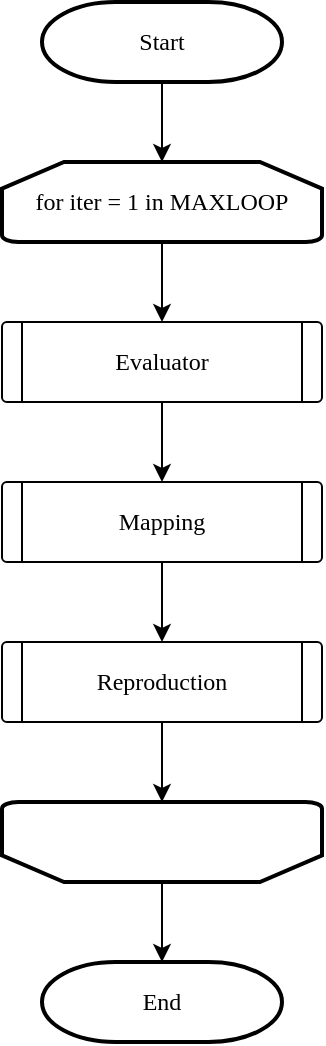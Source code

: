 <mxfile>
    <diagram id="3H6t_zqQJeO0y_MjUVNz" name="Main">
        <mxGraphModel dx="836" dy="459" grid="1" gridSize="10" guides="1" tooltips="1" connect="1" arrows="1" fold="1" page="1" pageScale="1" pageWidth="1169" pageHeight="827" math="0" shadow="0">
            <root>
                <mxCell id="0"/>
                <mxCell id="1" parent="0"/>
                <mxCell id="25" value="" style="edgeStyle=none;html=1;fontFamily=Zen Kaku Gothic New;fontSource=https%3A%2F%2Ffonts.googleapis.com%2Fcss%3Ffamily%3DZen%2BKaku%2BGothic%2BNew;" parent="1" source="2" target="4" edge="1">
                    <mxGeometry relative="1" as="geometry"/>
                </mxCell>
                <mxCell id="2" value="&lt;font data-font-src=&quot;https://fonts.googleapis.com/css?family=Zen+Kaku+Gothic+New&quot;&gt;Start&lt;/font&gt;" style="strokeWidth=2;html=1;shape=mxgraph.flowchart.terminator;whiteSpace=wrap;fontFamily=Zen Kaku Gothic New;fontSource=https%3A%2F%2Ffonts.googleapis.com%2Fcss%3Ffamily%3DZen%2BKaku%2BGothic%2BNew;" parent="1" vertex="1">
                    <mxGeometry x="540" y="40" width="120" height="40" as="geometry"/>
                </mxCell>
                <mxCell id="3" value="&lt;font data-font-src=&quot;https://fonts.googleapis.com/css?family=Zen+Kaku+Gothic+New&quot;&gt;End&lt;/font&gt;" style="strokeWidth=2;html=1;shape=mxgraph.flowchart.terminator;whiteSpace=wrap;fontFamily=Zen Kaku Gothic New;fontSource=https%3A%2F%2Ffonts.googleapis.com%2Fcss%3Ffamily%3DZen%2BKaku%2BGothic%2BNew;" parent="1" vertex="1">
                    <mxGeometry x="540" y="520" width="120" height="40" as="geometry"/>
                </mxCell>
                <mxCell id="20" value="" style="edgeStyle=none;html=1;fontFamily=Zen Kaku Gothic New;fontSource=https%3A%2F%2Ffonts.googleapis.com%2Fcss%3Ffamily%3DZen%2BKaku%2BGothic%2BNew;" parent="1" source="4" target="13" edge="1">
                    <mxGeometry relative="1" as="geometry"/>
                </mxCell>
                <mxCell id="4" value="for iter = 1 in MAXLOOP" style="strokeWidth=2;html=1;shape=mxgraph.flowchart.loop_limit;whiteSpace=wrap;fontFamily=Zen Kaku Gothic New;fontSource=https%3A%2F%2Ffonts.googleapis.com%2Fcss%3Ffamily%3DZen%2BKaku%2BGothic%2BNew;" parent="1" vertex="1">
                    <mxGeometry x="520" y="120" width="160" height="40" as="geometry"/>
                </mxCell>
                <mxCell id="24" value="" style="edgeStyle=none;html=1;fontFamily=Zen Kaku Gothic New;fontSource=https%3A%2F%2Ffonts.googleapis.com%2Fcss%3Ffamily%3DZen%2BKaku%2BGothic%2BNew;" parent="1" source="10" target="3" edge="1">
                    <mxGeometry relative="1" as="geometry"/>
                </mxCell>
                <mxCell id="10" value="" style="strokeWidth=2;html=1;shape=mxgraph.flowchart.loop_limit;whiteSpace=wrap;labelBackgroundColor=none;fillColor=none;rotation=-180;fontFamily=Zen Kaku Gothic New;fontSource=https%3A%2F%2Ffonts.googleapis.com%2Fcss%3Ffamily%3DZen%2BKaku%2BGothic%2BNew;" parent="1" vertex="1">
                    <mxGeometry x="520" y="440" width="160" height="40" as="geometry"/>
                </mxCell>
                <mxCell id="11" value="" style="group;fontFamily=Zen Kaku Gothic New;fontSource=https%3A%2F%2Ffonts.googleapis.com%2Fcss%3Ffamily%3DZen%2BKaku%2BGothic%2BNew;" parent="1" vertex="1" connectable="0">
                    <mxGeometry x="520" y="200" width="160" height="40" as="geometry"/>
                </mxCell>
                <mxCell id="12" value="" style="verticalLabelPosition=bottom;verticalAlign=top;html=1;shape=process;whiteSpace=wrap;rounded=1;size=0.062;arcSize=6;fontFamily=Zen Kaku Gothic New;fontSource=https%3A%2F%2Ffonts.googleapis.com%2Fcss%3Ffamily%3DZen%2BKaku%2BGothic%2BNew;" parent="11" vertex="1">
                    <mxGeometry width="160" height="40" as="geometry"/>
                </mxCell>
                <mxCell id="13" value="Evaluator" style="whiteSpace=wrap;html=1;fillColor=none;strokeColor=none;fontFamily=Zen Kaku Gothic New;fontSource=https%3A%2F%2Ffonts.googleapis.com%2Fcss%3Ffamily%3DZen%2BKaku%2BGothic%2BNew;" parent="11" vertex="1">
                    <mxGeometry x="10" width="140" height="40" as="geometry"/>
                </mxCell>
                <mxCell id="14" value="" style="group;fontFamily=Zen Kaku Gothic New;fontSource=https%3A%2F%2Ffonts.googleapis.com%2Fcss%3Ffamily%3DZen%2BKaku%2BGothic%2BNew;" parent="1" vertex="1" connectable="0">
                    <mxGeometry x="520" y="280" width="160" height="40" as="geometry"/>
                </mxCell>
                <mxCell id="15" value="" style="verticalLabelPosition=bottom;verticalAlign=top;html=1;shape=process;whiteSpace=wrap;rounded=1;size=0.062;arcSize=6;fontFamily=Zen Kaku Gothic New;fontSource=https%3A%2F%2Ffonts.googleapis.com%2Fcss%3Ffamily%3DZen%2BKaku%2BGothic%2BNew;" parent="14" vertex="1">
                    <mxGeometry width="160" height="40" as="geometry"/>
                </mxCell>
                <mxCell id="16" value="Mapping" style="whiteSpace=wrap;html=1;fillColor=none;strokeColor=none;fontFamily=Zen Kaku Gothic New;fontSource=https%3A%2F%2Ffonts.googleapis.com%2Fcss%3Ffamily%3DZen%2BKaku%2BGothic%2BNew;" parent="14" vertex="1">
                    <mxGeometry x="10" width="140" height="40" as="geometry"/>
                </mxCell>
                <mxCell id="17" value="" style="group;fontFamily=Zen Kaku Gothic New;fontSource=https%3A%2F%2Ffonts.googleapis.com%2Fcss%3Ffamily%3DZen%2BKaku%2BGothic%2BNew;" parent="1" vertex="1" connectable="0">
                    <mxGeometry x="520" y="360" width="160" height="40" as="geometry"/>
                </mxCell>
                <mxCell id="18" value="" style="verticalLabelPosition=bottom;verticalAlign=top;html=1;shape=process;whiteSpace=wrap;rounded=1;size=0.062;arcSize=6;fontFamily=Zen Kaku Gothic New;fontSource=https%3A%2F%2Ffonts.googleapis.com%2Fcss%3Ffamily%3DZen%2BKaku%2BGothic%2BNew;" parent="17" vertex="1">
                    <mxGeometry width="160" height="40" as="geometry"/>
                </mxCell>
                <mxCell id="19" value="Reproduction" style="whiteSpace=wrap;html=1;fillColor=none;strokeColor=none;fontFamily=Zen Kaku Gothic New;fontSource=https%3A%2F%2Ffonts.googleapis.com%2Fcss%3Ffamily%3DZen%2BKaku%2BGothic%2BNew;" parent="17" vertex="1">
                    <mxGeometry x="10" width="140" height="40" as="geometry"/>
                </mxCell>
                <mxCell id="21" value="" style="edgeStyle=none;html=1;fontFamily=Zen Kaku Gothic New;fontSource=https%3A%2F%2Ffonts.googleapis.com%2Fcss%3Ffamily%3DZen%2BKaku%2BGothic%2BNew;" parent="1" source="13" target="16" edge="1">
                    <mxGeometry relative="1" as="geometry"/>
                </mxCell>
                <mxCell id="22" value="" style="edgeStyle=none;html=1;fontFamily=Zen Kaku Gothic New;fontSource=https%3A%2F%2Ffonts.googleapis.com%2Fcss%3Ffamily%3DZen%2BKaku%2BGothic%2BNew;" parent="1" source="16" target="19" edge="1">
                    <mxGeometry relative="1" as="geometry"/>
                </mxCell>
                <mxCell id="23" value="" style="edgeStyle=none;html=1;fontFamily=Zen Kaku Gothic New;fontSource=https%3A%2F%2Ffonts.googleapis.com%2Fcss%3Ffamily%3DZen%2BKaku%2BGothic%2BNew;" parent="1" source="19" target="10" edge="1">
                    <mxGeometry relative="1" as="geometry"/>
                </mxCell>
            </root>
        </mxGraphModel>
    </diagram>
    <diagram id="kVgUYw7ZK5WanfkW_EeC" name="Evaluator">
        <mxGraphModel dx="836" dy="459" grid="1" gridSize="10" guides="1" tooltips="1" connect="1" arrows="1" fold="1" page="1" pageScale="1" pageWidth="1169" pageHeight="827" math="0" shadow="0">
            <root>
                <mxCell id="0"/>
                <mxCell id="1" parent="0"/>
                <mxCell id="9Vmvuzqgc9I03_TRnTgV-1" value="" style="edgeStyle=none;html=1;fontFamily=Zen Kaku Gothic New;fontSource=https%3A%2F%2Ffonts.googleapis.com%2Fcss%3Ffamily%3DZen%2BKaku%2BGothic%2BNew;" parent="1" source="9Vmvuzqgc9I03_TRnTgV-2" target="9Vmvuzqgc9I03_TRnTgV-5" edge="1">
                    <mxGeometry relative="1" as="geometry"/>
                </mxCell>
                <mxCell id="9Vmvuzqgc9I03_TRnTgV-2" value="&lt;font data-font-src=&quot;https://fonts.googleapis.com/css?family=Zen+Kaku+Gothic+New&quot;&gt;Start&lt;/font&gt;" style="strokeWidth=2;html=1;shape=mxgraph.flowchart.terminator;whiteSpace=wrap;fontFamily=Zen Kaku Gothic New;fontSource=https%3A%2F%2Ffonts.googleapis.com%2Fcss%3Ffamily%3DZen%2BKaku%2BGothic%2BNew;" parent="1" vertex="1">
                    <mxGeometry x="540" y="40" width="120" height="40" as="geometry"/>
                </mxCell>
                <mxCell id="9Vmvuzqgc9I03_TRnTgV-3" value="&lt;font data-font-src=&quot;https://fonts.googleapis.com/css?family=Zen+Kaku+Gothic+New&quot;&gt;End&lt;/font&gt;" style="strokeWidth=2;html=1;shape=mxgraph.flowchart.terminator;whiteSpace=wrap;fontFamily=Zen Kaku Gothic New;fontSource=https%3A%2F%2Ffonts.googleapis.com%2Fcss%3Ffamily%3DZen%2BKaku%2BGothic%2BNew;" parent="1" vertex="1">
                    <mxGeometry x="540" y="560" width="120" height="40" as="geometry"/>
                </mxCell>
                <mxCell id="9Vmvuzqgc9I03_TRnTgV-22" value="" style="edgeStyle=none;html=1;fontFamily=Zen Kaku Gothic New;fontSource=https%3A%2F%2Ffonts.googleapis.com%2Fcss%3Ffamily%3DZen%2BKaku%2BGothic%2BNew;" parent="1" source="9Vmvuzqgc9I03_TRnTgV-5" target="9Vmvuzqgc9I03_TRnTgV-20" edge="1">
                    <mxGeometry relative="1" as="geometry"/>
                </mxCell>
                <mxCell id="9Vmvuzqgc9I03_TRnTgV-5" value="for ind = 1 in&amp;nbsp;&lt;span style=&quot;background-color: rgb(255, 255, 255); color: rgb(36, 41, 46);&quot;&gt;individuals&lt;/span&gt;" style="strokeWidth=2;html=1;shape=mxgraph.flowchart.loop_limit;whiteSpace=wrap;fontFamily=Zen Kaku Gothic New;fontSource=https%3A%2F%2Ffonts.googleapis.com%2Fcss%3Ffamily%3DZen%2BKaku%2BGothic%2BNew;" parent="1" vertex="1">
                    <mxGeometry x="520" y="120" width="160" height="40" as="geometry"/>
                </mxCell>
                <mxCell id="9Vmvuzqgc9I03_TRnTgV-6" value="" style="edgeStyle=none;html=1;fontFamily=Zen Kaku Gothic New;fontSource=https%3A%2F%2Ffonts.googleapis.com%2Fcss%3Ffamily%3DZen%2BKaku%2BGothic%2BNew;" parent="1" source="9Vmvuzqgc9I03_TRnTgV-7" target="9Vmvuzqgc9I03_TRnTgV-3" edge="1">
                    <mxGeometry relative="1" as="geometry"/>
                </mxCell>
                <mxCell id="9Vmvuzqgc9I03_TRnTgV-7" value="" style="strokeWidth=2;html=1;shape=mxgraph.flowchart.loop_limit;whiteSpace=wrap;labelBackgroundColor=none;fillColor=none;rotation=-180;fontFamily=Zen Kaku Gothic New;fontSource=https%3A%2F%2Ffonts.googleapis.com%2Fcss%3Ffamily%3DZen%2BKaku%2BGothic%2BNew;" parent="1" vertex="1">
                    <mxGeometry x="520" y="480" width="160" height="40" as="geometry"/>
                </mxCell>
                <mxCell id="-KELcxQXZb8MjOlXj9uu-3" value="" style="edgeStyle=none;html=1;fontFamily=Zen Kaku Gothic New;fontSource=https%3A%2F%2Ffonts.googleapis.com%2Fcss%3Ffamily%3DZen%2BKaku%2BGothic%2BNew;fontColor=#000000;" parent="1" source="9Vmvuzqgc9I03_TRnTgV-20" target="9Vmvuzqgc9I03_TRnTgV-25" edge="1">
                    <mxGeometry relative="1" as="geometry"/>
                </mxCell>
                <mxCell id="9Vmvuzqgc9I03_TRnTgV-20" value="f = fitness(ind.gene)" style="rounded=1;whiteSpace=wrap;html=1;absoluteArcSize=1;arcSize=14;strokeWidth=2;labelBackgroundColor=none;fillColor=none;fontFamily=Zen Kaku Gothic New;fontSource=https%3A%2F%2Ffonts.googleapis.com%2Fcss%3Ffamily%3DZen%2BKaku%2BGothic%2BNew;" parent="1" vertex="1">
                    <mxGeometry x="520" y="200" width="160" height="40" as="geometry"/>
                </mxCell>
                <mxCell id="-KELcxQXZb8MjOlXj9uu-6" style="edgeStyle=none;html=1;entryX=0.5;entryY=1;entryDx=0;entryDy=0;entryPerimeter=0;fontFamily=Zen Kaku Gothic New;fontSource=https%3A%2F%2Ffonts.googleapis.com%2Fcss%3Ffamily%3DZen%2BKaku%2BGothic%2BNew;fontColor=#000000;" parent="1" source="9Vmvuzqgc9I03_TRnTgV-21" target="9Vmvuzqgc9I03_TRnTgV-7" edge="1">
                    <mxGeometry relative="1" as="geometry"/>
                </mxCell>
                <mxCell id="-KELcxQXZb8MjOlXj9uu-9" style="edgeStyle=orthogonalEdgeStyle;rounded=0;html=1;entryX=0.5;entryY=0;entryDx=0;entryDy=0;fontFamily=Zen Kaku Gothic New;fontSource=https%3A%2F%2Ffonts.googleapis.com%2Fcss%3Ffamily%3DZen%2BKaku%2BGothic%2BNew;fontColor=#000000;" parent="1" source="9Vmvuzqgc9I03_TRnTgV-21" target="9Vmvuzqgc9I03_TRnTgV-24" edge="1">
                    <mxGeometry relative="1" as="geometry"/>
                </mxCell>
                <mxCell id="9Vmvuzqgc9I03_TRnTgV-21" value="f &amp;gt;= best.f" style="strokeWidth=2;html=1;shape=mxgraph.flowchart.decision;whiteSpace=wrap;labelBackgroundColor=none;fillColor=none;fontFamily=Zen Kaku Gothic New;fontSource=https%3A%2F%2Ffonts.googleapis.com%2Fcss%3Ffamily%3DZen%2BKaku%2BGothic%2BNew;" parent="1" vertex="1">
                    <mxGeometry x="520" y="360" width="160" height="40" as="geometry"/>
                </mxCell>
                <mxCell id="-KELcxQXZb8MjOlXj9uu-8" style="edgeStyle=orthogonalEdgeStyle;html=1;fontFamily=Zen Kaku Gothic New;fontSource=https%3A%2F%2Ffonts.googleapis.com%2Fcss%3Ffamily%3DZen%2BKaku%2BGothic%2BNew;fontColor=#000000;rounded=0;" parent="1" source="9Vmvuzqgc9I03_TRnTgV-24" edge="1">
                    <mxGeometry relative="1" as="geometry">
                        <mxPoint x="600" y="460" as="targetPoint"/>
                        <Array as="points">
                            <mxPoint x="780" y="460"/>
                        </Array>
                    </mxGeometry>
                </mxCell>
                <mxCell id="9Vmvuzqgc9I03_TRnTgV-24" value="best = Individual(ind.gene, f, b)" style="rounded=1;whiteSpace=wrap;html=1;absoluteArcSize=1;arcSize=14;strokeWidth=2;labelBackgroundColor=none;fillColor=none;fontFamily=Zen Kaku Gothic New;fontSource=https%3A%2F%2Ffonts.googleapis.com%2Fcss%3Ffamily%3DZen%2BKaku%2BGothic%2BNew;" parent="1" vertex="1">
                    <mxGeometry x="690" y="400" width="180" height="40" as="geometry"/>
                </mxCell>
                <mxCell id="-KELcxQXZb8MjOlXj9uu-5" style="edgeStyle=none;html=1;entryX=0.5;entryY=0;entryDx=0;entryDy=0;entryPerimeter=0;fontFamily=Zen Kaku Gothic New;fontSource=https%3A%2F%2Ffonts.googleapis.com%2Fcss%3Ffamily%3DZen%2BKaku%2BGothic%2BNew;fontColor=#000000;" parent="1" source="9Vmvuzqgc9I03_TRnTgV-25" target="9Vmvuzqgc9I03_TRnTgV-21" edge="1">
                    <mxGeometry relative="1" as="geometry"/>
                </mxCell>
                <mxCell id="9Vmvuzqgc9I03_TRnTgV-25" value="&lt;font data-font-src=&quot;https://fonts.googleapis.com/css?family=Zen+Kaku+Gothic+New&quot;&gt;b = devide_gene(ind.gene)&lt;span style=&quot;font-size: 0px; text-align: start;&quot;&gt;%3CmxGraphModel%3E%3Croot%3E%3CmxCell%20id%3D%220%22%2F%3E%3CmxCell%20id%3D%221%22%20parent%3D%220%22%2F%3E%3CmxCell%20id%3D%222%22%20value%3D%22%22%20style%3D%22rounded%3D1%3BwhiteSpace%3Dwrap%3Bhtml%3D1%3BabsoluteArcSize%3D1%3BarcSize%3D14%3BstrokeWidth%3D2%3BlabelBackgroundColor%3Dnone%3BfillColor%3Dnone%3B%22%20vertex%3D%221%22%20parent%3D%221%22%3E%3CmxGeometry%20x%3D%22740%22%20y%3D%22130%22%20width%3D%22160%22%20height%3D%2240%22%20as%3D%22geometry%22%2F%3E%3C%2FmxCell%3E%3C%2Froot%3E%3C%2FmxGraphModel%3E&lt;/span&gt;&lt;/font&gt;" style="rounded=1;whiteSpace=wrap;html=1;absoluteArcSize=1;arcSize=14;strokeWidth=2;labelBackgroundColor=none;fillColor=none;fontFamily=Zen Kaku Gothic New;fontSource=https%3A%2F%2Ffonts.googleapis.com%2Fcss%3Ffamily%3DZen%2BKaku%2BGothic%2BNew;" parent="1" vertex="1">
                    <mxGeometry x="520" y="280" width="160" height="40" as="geometry"/>
                </mxCell>
                <mxCell id="-KELcxQXZb8MjOlXj9uu-1" value="Yes" style="text;html=1;align=center;verticalAlign=middle;resizable=0;points=[];autosize=1;strokeColor=none;fillColor=none;fontFamily=Zen Kaku Gothic New;fontColor=#000000;" parent="1" vertex="1">
                    <mxGeometry x="680" y="350" width="40" height="30" as="geometry"/>
                </mxCell>
                <mxCell id="-KELcxQXZb8MjOlXj9uu-2" value="No" style="text;html=1;align=center;verticalAlign=middle;resizable=0;points=[];autosize=1;strokeColor=none;fillColor=none;fontFamily=Zen Kaku Gothic New;fontColor=#000000;" parent="1" vertex="1">
                    <mxGeometry x="560" y="400" width="40" height="30" as="geometry"/>
                </mxCell>
            </root>
        </mxGraphModel>
    </diagram>
    <diagram name="Mapping" id="Wd1733HXsDt6eS65a2bz">
        <mxGraphModel dx="836" dy="459" grid="1" gridSize="10" guides="1" tooltips="1" connect="1" arrows="1" fold="1" page="1" pageScale="1" pageWidth="1169" pageHeight="827" math="0" shadow="0">
            <root>
                <mxCell id="7azkS1v8AoFybJJ_wihT-0"/>
                <mxCell id="7azkS1v8AoFybJJ_wihT-1" parent="7azkS1v8AoFybJJ_wihT-0"/>
                <mxCell id="7azkS1v8AoFybJJ_wihT-2" value="" style="edgeStyle=none;html=1;fontFamily=Zen Kaku Gothic New;fontSource=https%3A%2F%2Ffonts.googleapis.com%2Fcss%3Ffamily%3DZen%2BKaku%2BGothic%2BNew;" edge="1" parent="7azkS1v8AoFybJJ_wihT-1" source="7azkS1v8AoFybJJ_wihT-3" target="7azkS1v8AoFybJJ_wihT-6">
                    <mxGeometry relative="1" as="geometry"/>
                </mxCell>
                <mxCell id="7azkS1v8AoFybJJ_wihT-3" value="&lt;font data-font-src=&quot;https://fonts.googleapis.com/css?family=Zen+Kaku+Gothic+New&quot;&gt;Start&lt;/font&gt;" style="strokeWidth=2;html=1;shape=mxgraph.flowchart.terminator;whiteSpace=wrap;fontFamily=Zen Kaku Gothic New;fontSource=https%3A%2F%2Ffonts.googleapis.com%2Fcss%3Ffamily%3DZen%2BKaku%2BGothic%2BNew;" vertex="1" parent="7azkS1v8AoFybJJ_wihT-1">
                    <mxGeometry x="540" y="40" width="120" height="40" as="geometry"/>
                </mxCell>
                <mxCell id="7azkS1v8AoFybJJ_wihT-4" value="&lt;font data-font-src=&quot;https://fonts.googleapis.com/css?family=Zen+Kaku+Gothic+New&quot;&gt;End&lt;/font&gt;" style="strokeWidth=2;html=1;shape=mxgraph.flowchart.terminator;whiteSpace=wrap;fontFamily=Zen Kaku Gothic New;fontSource=https%3A%2F%2Ffonts.googleapis.com%2Fcss%3Ffamily%3DZen%2BKaku%2BGothic%2BNew;" vertex="1" parent="7azkS1v8AoFybJJ_wihT-1">
                    <mxGeometry x="540" y="560" width="120" height="40" as="geometry"/>
                </mxCell>
                <mxCell id="7azkS1v8AoFybJJ_wihT-5" value="" style="edgeStyle=none;html=1;fontFamily=Zen Kaku Gothic New;fontSource=https%3A%2F%2Ffonts.googleapis.com%2Fcss%3Ffamily%3DZen%2BKaku%2BGothic%2BNew;" edge="1" parent="7azkS1v8AoFybJJ_wihT-1" source="7azkS1v8AoFybJJ_wihT-6" target="7azkS1v8AoFybJJ_wihT-10">
                    <mxGeometry relative="1" as="geometry"/>
                </mxCell>
                <mxCell id="7azkS1v8AoFybJJ_wihT-6" value="for ind = 1 in&amp;nbsp;&lt;span style=&quot;background-color: rgb(255, 255, 255); color: rgb(36, 41, 46);&quot;&gt;individuals&lt;/span&gt;" style="strokeWidth=2;html=1;shape=mxgraph.flowchart.loop_limit;whiteSpace=wrap;fontFamily=Zen Kaku Gothic New;fontSource=https%3A%2F%2Ffonts.googleapis.com%2Fcss%3Ffamily%3DZen%2BKaku%2BGothic%2BNew;" vertex="1" parent="7azkS1v8AoFybJJ_wihT-1">
                    <mxGeometry x="520" y="120" width="160" height="40" as="geometry"/>
                </mxCell>
                <mxCell id="7azkS1v8AoFybJJ_wihT-7" value="" style="edgeStyle=none;html=1;fontFamily=Zen Kaku Gothic New;fontSource=https%3A%2F%2Ffonts.googleapis.com%2Fcss%3Ffamily%3DZen%2BKaku%2BGothic%2BNew;" edge="1" parent="7azkS1v8AoFybJJ_wihT-1" source="7azkS1v8AoFybJJ_wihT-8" target="7azkS1v8AoFybJJ_wihT-4">
                    <mxGeometry relative="1" as="geometry"/>
                </mxCell>
                <mxCell id="7azkS1v8AoFybJJ_wihT-8" value="" style="strokeWidth=2;html=1;shape=mxgraph.flowchart.loop_limit;whiteSpace=wrap;labelBackgroundColor=none;fillColor=none;rotation=-180;fontFamily=Zen Kaku Gothic New;fontSource=https%3A%2F%2Ffonts.googleapis.com%2Fcss%3Ffamily%3DZen%2BKaku%2BGothic%2BNew;" vertex="1" parent="7azkS1v8AoFybJJ_wihT-1">
                    <mxGeometry x="520" y="480" width="160" height="40" as="geometry"/>
                </mxCell>
                <mxCell id="7azkS1v8AoFybJJ_wihT-9" value="" style="edgeStyle=none;html=1;fontFamily=Zen Kaku Gothic New;fontSource=https%3A%2F%2Ffonts.googleapis.com%2Fcss%3Ffamily%3DZen%2BKaku%2BGothic%2BNew;fontColor=#000000;" edge="1" parent="7azkS1v8AoFybJJ_wihT-1" source="7azkS1v8AoFybJJ_wihT-10" target="7azkS1v8AoFybJJ_wihT-17">
                    <mxGeometry relative="1" as="geometry"/>
                </mxCell>
                <mxCell id="7azkS1v8AoFybJJ_wihT-10" value="f = fitness(ind.gene)" style="rounded=1;whiteSpace=wrap;html=1;absoluteArcSize=1;arcSize=14;strokeWidth=2;labelBackgroundColor=none;fillColor=none;fontFamily=Zen Kaku Gothic New;fontSource=https%3A%2F%2Ffonts.googleapis.com%2Fcss%3Ffamily%3DZen%2BKaku%2BGothic%2BNew;" vertex="1" parent="7azkS1v8AoFybJJ_wihT-1">
                    <mxGeometry x="520" y="200" width="160" height="40" as="geometry"/>
                </mxCell>
                <mxCell id="7azkS1v8AoFybJJ_wihT-11" style="edgeStyle=none;html=1;entryX=0.5;entryY=1;entryDx=0;entryDy=0;entryPerimeter=0;fontFamily=Zen Kaku Gothic New;fontSource=https%3A%2F%2Ffonts.googleapis.com%2Fcss%3Ffamily%3DZen%2BKaku%2BGothic%2BNew;fontColor=#000000;" edge="1" parent="7azkS1v8AoFybJJ_wihT-1" source="7azkS1v8AoFybJJ_wihT-13" target="7azkS1v8AoFybJJ_wihT-8">
                    <mxGeometry relative="1" as="geometry"/>
                </mxCell>
                <mxCell id="7azkS1v8AoFybJJ_wihT-12" style="edgeStyle=orthogonalEdgeStyle;rounded=0;html=1;entryX=0.5;entryY=0;entryDx=0;entryDy=0;fontFamily=Zen Kaku Gothic New;fontSource=https%3A%2F%2Ffonts.googleapis.com%2Fcss%3Ffamily%3DZen%2BKaku%2BGothic%2BNew;fontColor=#000000;" edge="1" parent="7azkS1v8AoFybJJ_wihT-1" source="7azkS1v8AoFybJJ_wihT-13" target="7azkS1v8AoFybJJ_wihT-15">
                    <mxGeometry relative="1" as="geometry"/>
                </mxCell>
                <mxCell id="7azkS1v8AoFybJJ_wihT-13" value="f &amp;gt;= best.f" style="strokeWidth=2;html=1;shape=mxgraph.flowchart.decision;whiteSpace=wrap;labelBackgroundColor=none;fillColor=none;fontFamily=Zen Kaku Gothic New;fontSource=https%3A%2F%2Ffonts.googleapis.com%2Fcss%3Ffamily%3DZen%2BKaku%2BGothic%2BNew;" vertex="1" parent="7azkS1v8AoFybJJ_wihT-1">
                    <mxGeometry x="520" y="360" width="160" height="40" as="geometry"/>
                </mxCell>
                <mxCell id="7azkS1v8AoFybJJ_wihT-14" style="edgeStyle=orthogonalEdgeStyle;html=1;fontFamily=Zen Kaku Gothic New;fontSource=https%3A%2F%2Ffonts.googleapis.com%2Fcss%3Ffamily%3DZen%2BKaku%2BGothic%2BNew;fontColor=#000000;rounded=0;" edge="1" parent="7azkS1v8AoFybJJ_wihT-1" source="7azkS1v8AoFybJJ_wihT-15">
                    <mxGeometry relative="1" as="geometry">
                        <mxPoint x="600" y="460" as="targetPoint"/>
                        <Array as="points">
                            <mxPoint x="780" y="460"/>
                        </Array>
                    </mxGeometry>
                </mxCell>
                <mxCell id="7azkS1v8AoFybJJ_wihT-15" value="best = Individual(ind.gene, f, b)" style="rounded=1;whiteSpace=wrap;html=1;absoluteArcSize=1;arcSize=14;strokeWidth=2;labelBackgroundColor=none;fillColor=none;fontFamily=Zen Kaku Gothic New;fontSource=https%3A%2F%2Ffonts.googleapis.com%2Fcss%3Ffamily%3DZen%2BKaku%2BGothic%2BNew;" vertex="1" parent="7azkS1v8AoFybJJ_wihT-1">
                    <mxGeometry x="690" y="400" width="180" height="40" as="geometry"/>
                </mxCell>
                <mxCell id="7azkS1v8AoFybJJ_wihT-16" style="edgeStyle=none;html=1;entryX=0.5;entryY=0;entryDx=0;entryDy=0;entryPerimeter=0;fontFamily=Zen Kaku Gothic New;fontSource=https%3A%2F%2Ffonts.googleapis.com%2Fcss%3Ffamily%3DZen%2BKaku%2BGothic%2BNew;fontColor=#000000;" edge="1" parent="7azkS1v8AoFybJJ_wihT-1" source="7azkS1v8AoFybJJ_wihT-17" target="7azkS1v8AoFybJJ_wihT-13">
                    <mxGeometry relative="1" as="geometry"/>
                </mxCell>
                <mxCell id="7azkS1v8AoFybJJ_wihT-17" value="&lt;font data-font-src=&quot;https://fonts.googleapis.com/css?family=Zen+Kaku+Gothic+New&quot;&gt;b = devide_gene(ind.gene)&lt;span style=&quot;font-size: 0px; text-align: start;&quot;&gt;%3CmxGraphModel%3E%3Croot%3E%3CmxCell%20id%3D%220%22%2F%3E%3CmxCell%20id%3D%221%22%20parent%3D%220%22%2F%3E%3CmxCell%20id%3D%222%22%20value%3D%22%22%20style%3D%22rounded%3D1%3BwhiteSpace%3Dwrap%3Bhtml%3D1%3BabsoluteArcSize%3D1%3BarcSize%3D14%3BstrokeWidth%3D2%3BlabelBackgroundColor%3Dnone%3BfillColor%3Dnone%3B%22%20vertex%3D%221%22%20parent%3D%221%22%3E%3CmxGeometry%20x%3D%22740%22%20y%3D%22130%22%20width%3D%22160%22%20height%3D%2240%22%20as%3D%22geometry%22%2F%3E%3C%2FmxCell%3E%3C%2Froot%3E%3C%2FmxGraphModel%3E&lt;/span&gt;&lt;/font&gt;" style="rounded=1;whiteSpace=wrap;html=1;absoluteArcSize=1;arcSize=14;strokeWidth=2;labelBackgroundColor=none;fillColor=none;fontFamily=Zen Kaku Gothic New;fontSource=https%3A%2F%2Ffonts.googleapis.com%2Fcss%3Ffamily%3DZen%2BKaku%2BGothic%2BNew;" vertex="1" parent="7azkS1v8AoFybJJ_wihT-1">
                    <mxGeometry x="520" y="280" width="160" height="40" as="geometry"/>
                </mxCell>
                <mxCell id="7azkS1v8AoFybJJ_wihT-18" value="Yes" style="text;html=1;align=center;verticalAlign=middle;resizable=0;points=[];autosize=1;strokeColor=none;fillColor=none;fontFamily=Zen Kaku Gothic New;fontColor=#000000;" vertex="1" parent="7azkS1v8AoFybJJ_wihT-1">
                    <mxGeometry x="680" y="350" width="40" height="30" as="geometry"/>
                </mxCell>
                <mxCell id="7azkS1v8AoFybJJ_wihT-19" value="No" style="text;html=1;align=center;verticalAlign=middle;resizable=0;points=[];autosize=1;strokeColor=none;fillColor=none;fontFamily=Zen Kaku Gothic New;fontColor=#000000;" vertex="1" parent="7azkS1v8AoFybJJ_wihT-1">
                    <mxGeometry x="560" y="400" width="40" height="30" as="geometry"/>
                </mxCell>
            </root>
        </mxGraphModel>
    </diagram>
    <diagram name="Reproduction" id="GcJGqoLI7mNgrANhXPN_">
        <mxGraphModel dx="836" dy="459" grid="1" gridSize="10" guides="1" tooltips="1" connect="1" arrows="1" fold="1" page="1" pageScale="1" pageWidth="1169" pageHeight="827" math="0" shadow="0">
            <root>
                <mxCell id="rNVf8aLhyeeBbb1ehWWs-0"/>
                <mxCell id="rNVf8aLhyeeBbb1ehWWs-1" parent="rNVf8aLhyeeBbb1ehWWs-0"/>
                <mxCell id="rNVf8aLhyeeBbb1ehWWs-2" value="" style="edgeStyle=none;html=1;fontFamily=Zen Kaku Gothic New;fontSource=https%3A%2F%2Ffonts.googleapis.com%2Fcss%3Ffamily%3DZen%2BKaku%2BGothic%2BNew;" edge="1" parent="rNVf8aLhyeeBbb1ehWWs-1" source="rNVf8aLhyeeBbb1ehWWs-3" target="rNVf8aLhyeeBbb1ehWWs-6">
                    <mxGeometry relative="1" as="geometry"/>
                </mxCell>
                <mxCell id="rNVf8aLhyeeBbb1ehWWs-3" value="&lt;font data-font-src=&quot;https://fonts.googleapis.com/css?family=Zen+Kaku+Gothic+New&quot;&gt;Start&lt;/font&gt;" style="strokeWidth=2;html=1;shape=mxgraph.flowchart.terminator;whiteSpace=wrap;fontFamily=Zen Kaku Gothic New;fontSource=https%3A%2F%2Ffonts.googleapis.com%2Fcss%3Ffamily%3DZen%2BKaku%2BGothic%2BNew;" vertex="1" parent="rNVf8aLhyeeBbb1ehWWs-1">
                    <mxGeometry x="540" y="40" width="120" height="40" as="geometry"/>
                </mxCell>
                <mxCell id="rNVf8aLhyeeBbb1ehWWs-4" value="&lt;font data-font-src=&quot;https://fonts.googleapis.com/css?family=Zen+Kaku+Gothic+New&quot;&gt;End&lt;/font&gt;" style="strokeWidth=2;html=1;shape=mxgraph.flowchart.terminator;whiteSpace=wrap;fontFamily=Zen Kaku Gothic New;fontSource=https%3A%2F%2Ffonts.googleapis.com%2Fcss%3Ffamily%3DZen%2BKaku%2BGothic%2BNew;" vertex="1" parent="rNVf8aLhyeeBbb1ehWWs-1">
                    <mxGeometry x="540" y="560" width="120" height="40" as="geometry"/>
                </mxCell>
                <mxCell id="rNVf8aLhyeeBbb1ehWWs-5" value="" style="edgeStyle=none;html=1;fontFamily=Zen Kaku Gothic New;fontSource=https%3A%2F%2Ffonts.googleapis.com%2Fcss%3Ffamily%3DZen%2BKaku%2BGothic%2BNew;" edge="1" parent="rNVf8aLhyeeBbb1ehWWs-1" source="rNVf8aLhyeeBbb1ehWWs-6" target="rNVf8aLhyeeBbb1ehWWs-10">
                    <mxGeometry relative="1" as="geometry"/>
                </mxCell>
                <mxCell id="rNVf8aLhyeeBbb1ehWWs-6" value="for ind = 1 in&amp;nbsp;&lt;span style=&quot;background-color: rgb(255, 255, 255); color: rgb(36, 41, 46);&quot;&gt;individuals&lt;/span&gt;" style="strokeWidth=2;html=1;shape=mxgraph.flowchart.loop_limit;whiteSpace=wrap;fontFamily=Zen Kaku Gothic New;fontSource=https%3A%2F%2Ffonts.googleapis.com%2Fcss%3Ffamily%3DZen%2BKaku%2BGothic%2BNew;" vertex="1" parent="rNVf8aLhyeeBbb1ehWWs-1">
                    <mxGeometry x="520" y="120" width="160" height="40" as="geometry"/>
                </mxCell>
                <mxCell id="rNVf8aLhyeeBbb1ehWWs-7" value="" style="edgeStyle=none;html=1;fontFamily=Zen Kaku Gothic New;fontSource=https%3A%2F%2Ffonts.googleapis.com%2Fcss%3Ffamily%3DZen%2BKaku%2BGothic%2BNew;" edge="1" parent="rNVf8aLhyeeBbb1ehWWs-1" source="rNVf8aLhyeeBbb1ehWWs-8" target="rNVf8aLhyeeBbb1ehWWs-4">
                    <mxGeometry relative="1" as="geometry"/>
                </mxCell>
                <mxCell id="rNVf8aLhyeeBbb1ehWWs-8" value="" style="strokeWidth=2;html=1;shape=mxgraph.flowchart.loop_limit;whiteSpace=wrap;labelBackgroundColor=none;fillColor=none;rotation=-180;fontFamily=Zen Kaku Gothic New;fontSource=https%3A%2F%2Ffonts.googleapis.com%2Fcss%3Ffamily%3DZen%2BKaku%2BGothic%2BNew;" vertex="1" parent="rNVf8aLhyeeBbb1ehWWs-1">
                    <mxGeometry x="520" y="480" width="160" height="40" as="geometry"/>
                </mxCell>
                <mxCell id="rNVf8aLhyeeBbb1ehWWs-9" value="" style="edgeStyle=none;html=1;fontFamily=Zen Kaku Gothic New;fontSource=https%3A%2F%2Ffonts.googleapis.com%2Fcss%3Ffamily%3DZen%2BKaku%2BGothic%2BNew;fontColor=#000000;" edge="1" parent="rNVf8aLhyeeBbb1ehWWs-1" source="rNVf8aLhyeeBbb1ehWWs-10" target="rNVf8aLhyeeBbb1ehWWs-17">
                    <mxGeometry relative="1" as="geometry"/>
                </mxCell>
                <mxCell id="rNVf8aLhyeeBbb1ehWWs-10" value="f = fitness(ind.gene)" style="rounded=1;whiteSpace=wrap;html=1;absoluteArcSize=1;arcSize=14;strokeWidth=2;labelBackgroundColor=none;fillColor=none;fontFamily=Zen Kaku Gothic New;fontSource=https%3A%2F%2Ffonts.googleapis.com%2Fcss%3Ffamily%3DZen%2BKaku%2BGothic%2BNew;" vertex="1" parent="rNVf8aLhyeeBbb1ehWWs-1">
                    <mxGeometry x="520" y="200" width="160" height="40" as="geometry"/>
                </mxCell>
                <mxCell id="rNVf8aLhyeeBbb1ehWWs-11" style="edgeStyle=none;html=1;entryX=0.5;entryY=1;entryDx=0;entryDy=0;entryPerimeter=0;fontFamily=Zen Kaku Gothic New;fontSource=https%3A%2F%2Ffonts.googleapis.com%2Fcss%3Ffamily%3DZen%2BKaku%2BGothic%2BNew;fontColor=#000000;" edge="1" parent="rNVf8aLhyeeBbb1ehWWs-1" source="rNVf8aLhyeeBbb1ehWWs-13" target="rNVf8aLhyeeBbb1ehWWs-8">
                    <mxGeometry relative="1" as="geometry"/>
                </mxCell>
                <mxCell id="rNVf8aLhyeeBbb1ehWWs-12" style="edgeStyle=orthogonalEdgeStyle;rounded=0;html=1;entryX=0.5;entryY=0;entryDx=0;entryDy=0;fontFamily=Zen Kaku Gothic New;fontSource=https%3A%2F%2Ffonts.googleapis.com%2Fcss%3Ffamily%3DZen%2BKaku%2BGothic%2BNew;fontColor=#000000;" edge="1" parent="rNVf8aLhyeeBbb1ehWWs-1" source="rNVf8aLhyeeBbb1ehWWs-13" target="rNVf8aLhyeeBbb1ehWWs-15">
                    <mxGeometry relative="1" as="geometry"/>
                </mxCell>
                <mxCell id="rNVf8aLhyeeBbb1ehWWs-13" value="f &amp;gt;= best.f" style="strokeWidth=2;html=1;shape=mxgraph.flowchart.decision;whiteSpace=wrap;labelBackgroundColor=none;fillColor=none;fontFamily=Zen Kaku Gothic New;fontSource=https%3A%2F%2Ffonts.googleapis.com%2Fcss%3Ffamily%3DZen%2BKaku%2BGothic%2BNew;" vertex="1" parent="rNVf8aLhyeeBbb1ehWWs-1">
                    <mxGeometry x="520" y="360" width="160" height="40" as="geometry"/>
                </mxCell>
                <mxCell id="rNVf8aLhyeeBbb1ehWWs-14" style="edgeStyle=orthogonalEdgeStyle;html=1;fontFamily=Zen Kaku Gothic New;fontSource=https%3A%2F%2Ffonts.googleapis.com%2Fcss%3Ffamily%3DZen%2BKaku%2BGothic%2BNew;fontColor=#000000;rounded=0;" edge="1" parent="rNVf8aLhyeeBbb1ehWWs-1" source="rNVf8aLhyeeBbb1ehWWs-15">
                    <mxGeometry relative="1" as="geometry">
                        <mxPoint x="600" y="460" as="targetPoint"/>
                        <Array as="points">
                            <mxPoint x="780" y="460"/>
                        </Array>
                    </mxGeometry>
                </mxCell>
                <mxCell id="rNVf8aLhyeeBbb1ehWWs-15" value="best = Individual(ind.gene, f, b)" style="rounded=1;whiteSpace=wrap;html=1;absoluteArcSize=1;arcSize=14;strokeWidth=2;labelBackgroundColor=none;fillColor=none;fontFamily=Zen Kaku Gothic New;fontSource=https%3A%2F%2Ffonts.googleapis.com%2Fcss%3Ffamily%3DZen%2BKaku%2BGothic%2BNew;" vertex="1" parent="rNVf8aLhyeeBbb1ehWWs-1">
                    <mxGeometry x="690" y="400" width="180" height="40" as="geometry"/>
                </mxCell>
                <mxCell id="rNVf8aLhyeeBbb1ehWWs-16" style="edgeStyle=none;html=1;entryX=0.5;entryY=0;entryDx=0;entryDy=0;entryPerimeter=0;fontFamily=Zen Kaku Gothic New;fontSource=https%3A%2F%2Ffonts.googleapis.com%2Fcss%3Ffamily%3DZen%2BKaku%2BGothic%2BNew;fontColor=#000000;" edge="1" parent="rNVf8aLhyeeBbb1ehWWs-1" source="rNVf8aLhyeeBbb1ehWWs-17" target="rNVf8aLhyeeBbb1ehWWs-13">
                    <mxGeometry relative="1" as="geometry"/>
                </mxCell>
                <mxCell id="rNVf8aLhyeeBbb1ehWWs-17" value="&lt;font data-font-src=&quot;https://fonts.googleapis.com/css?family=Zen+Kaku+Gothic+New&quot;&gt;b = devide_gene(ind.gene)&lt;span style=&quot;font-size: 0px; text-align: start;&quot;&gt;%3CmxGraphModel%3E%3Croot%3E%3CmxCell%20id%3D%220%22%2F%3E%3CmxCell%20id%3D%221%22%20parent%3D%220%22%2F%3E%3CmxCell%20id%3D%222%22%20value%3D%22%22%20style%3D%22rounded%3D1%3BwhiteSpace%3Dwrap%3Bhtml%3D1%3BabsoluteArcSize%3D1%3BarcSize%3D14%3BstrokeWidth%3D2%3BlabelBackgroundColor%3Dnone%3BfillColor%3Dnone%3B%22%20vertex%3D%221%22%20parent%3D%221%22%3E%3CmxGeometry%20x%3D%22740%22%20y%3D%22130%22%20width%3D%22160%22%20height%3D%2240%22%20as%3D%22geometry%22%2F%3E%3C%2FmxCell%3E%3C%2Froot%3E%3C%2FmxGraphModel%3E&lt;/span&gt;&lt;/font&gt;" style="rounded=1;whiteSpace=wrap;html=1;absoluteArcSize=1;arcSize=14;strokeWidth=2;labelBackgroundColor=none;fillColor=none;fontFamily=Zen Kaku Gothic New;fontSource=https%3A%2F%2Ffonts.googleapis.com%2Fcss%3Ffamily%3DZen%2BKaku%2BGothic%2BNew;" vertex="1" parent="rNVf8aLhyeeBbb1ehWWs-1">
                    <mxGeometry x="520" y="280" width="160" height="40" as="geometry"/>
                </mxCell>
                <mxCell id="rNVf8aLhyeeBbb1ehWWs-18" value="Yes" style="text;html=1;align=center;verticalAlign=middle;resizable=0;points=[];autosize=1;strokeColor=none;fillColor=none;fontFamily=Zen Kaku Gothic New;fontColor=#000000;" vertex="1" parent="rNVf8aLhyeeBbb1ehWWs-1">
                    <mxGeometry x="680" y="350" width="40" height="30" as="geometry"/>
                </mxCell>
                <mxCell id="rNVf8aLhyeeBbb1ehWWs-19" value="No" style="text;html=1;align=center;verticalAlign=middle;resizable=0;points=[];autosize=1;strokeColor=none;fillColor=none;fontFamily=Zen Kaku Gothic New;fontColor=#000000;" vertex="1" parent="rNVf8aLhyeeBbb1ehWWs-1">
                    <mxGeometry x="560" y="400" width="40" height="30" as="geometry"/>
                </mxCell>
            </root>
        </mxGraphModel>
    </diagram>
</mxfile>